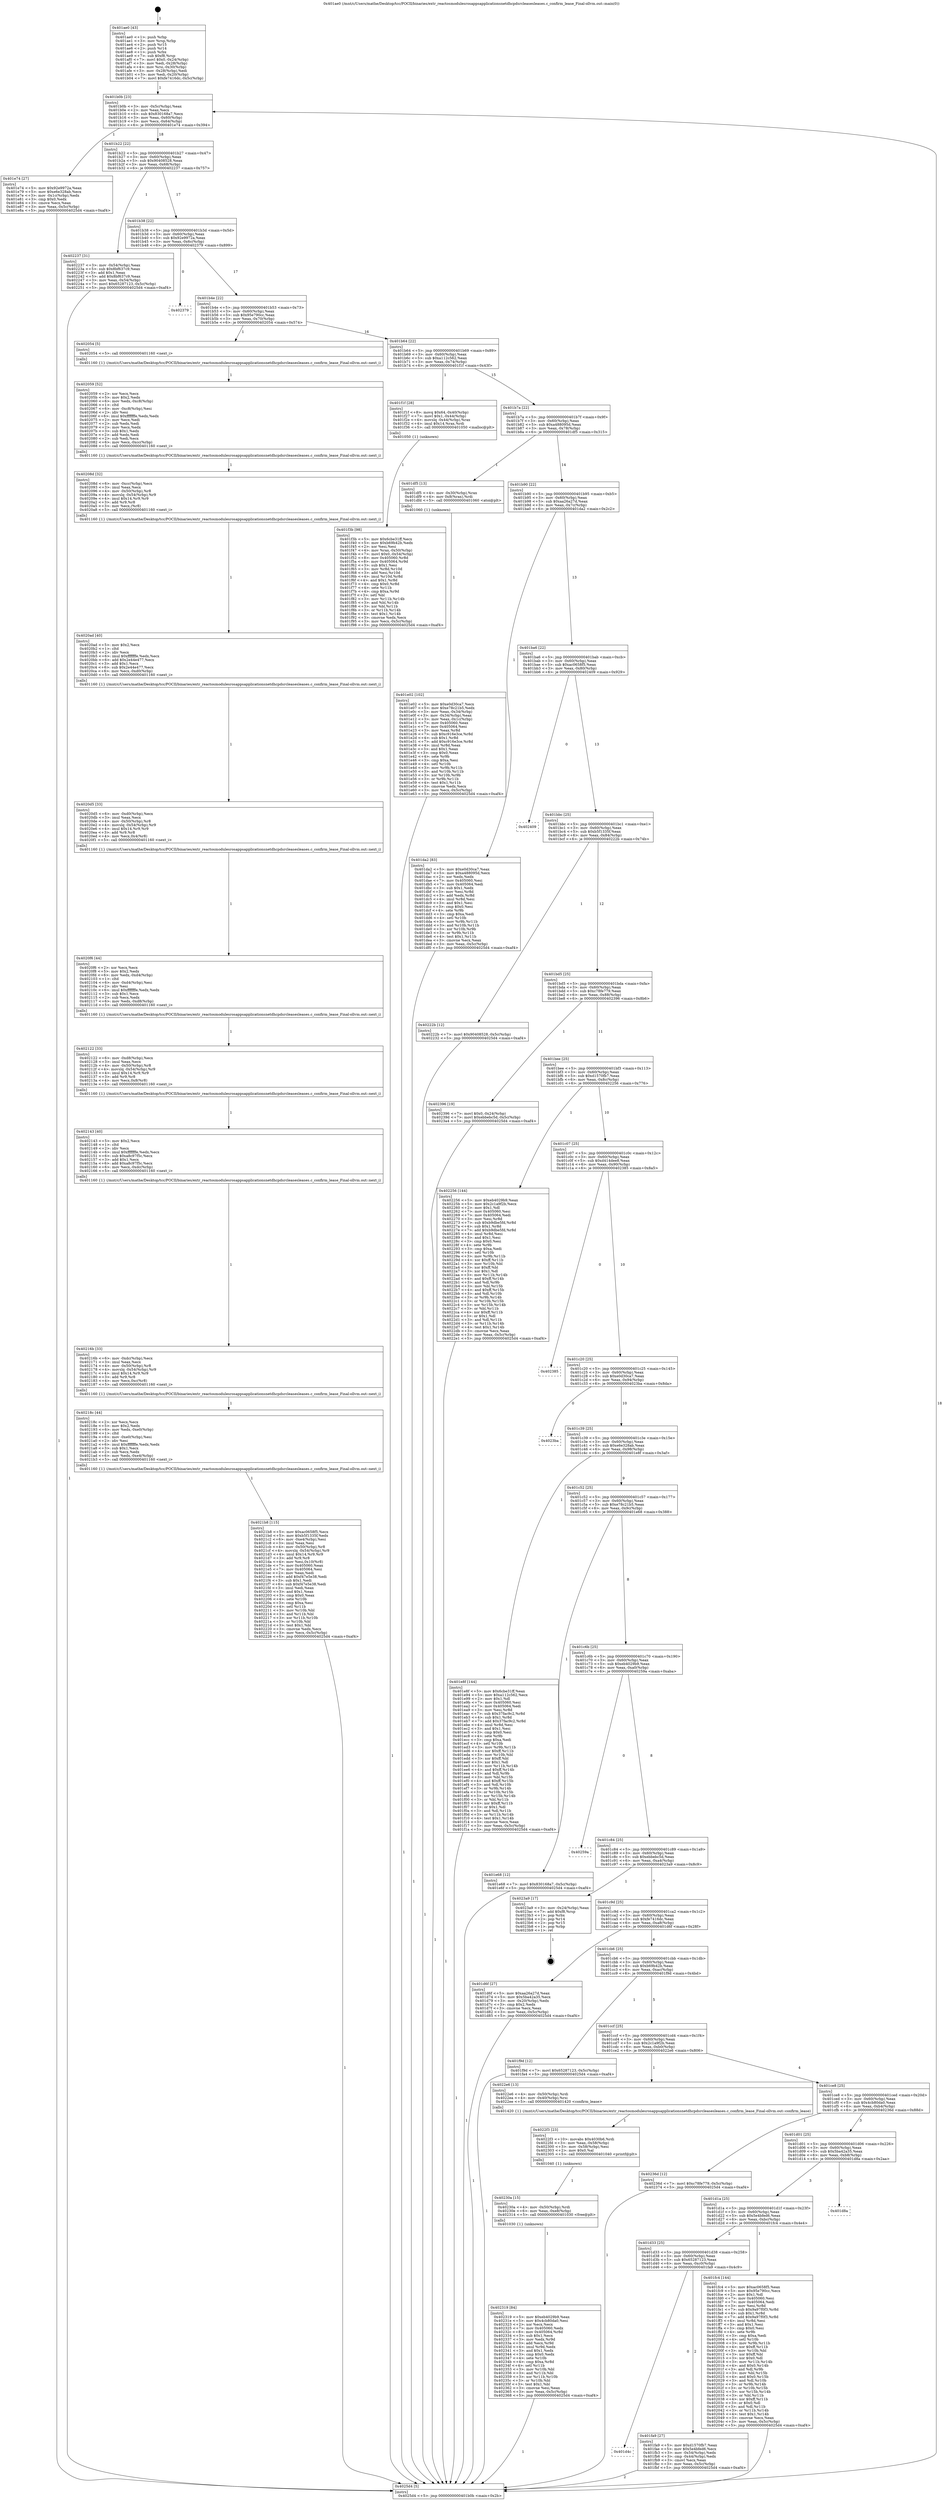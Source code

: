digraph "0x401ae0" {
  label = "0x401ae0 (/mnt/c/Users/mathe/Desktop/tcc/POCII/binaries/extr_reactosmodulesrosappsapplicationsnetdhcpdsrcleasesleases.c_confirm_lease_Final-ollvm.out::main(0))"
  labelloc = "t"
  node[shape=record]

  Entry [label="",width=0.3,height=0.3,shape=circle,fillcolor=black,style=filled]
  "0x401b0b" [label="{
     0x401b0b [23]\l
     | [instrs]\l
     &nbsp;&nbsp;0x401b0b \<+3\>: mov -0x5c(%rbp),%eax\l
     &nbsp;&nbsp;0x401b0e \<+2\>: mov %eax,%ecx\l
     &nbsp;&nbsp;0x401b10 \<+6\>: sub $0x830168a7,%ecx\l
     &nbsp;&nbsp;0x401b16 \<+3\>: mov %eax,-0x60(%rbp)\l
     &nbsp;&nbsp;0x401b19 \<+3\>: mov %ecx,-0x64(%rbp)\l
     &nbsp;&nbsp;0x401b1c \<+6\>: je 0000000000401e74 \<main+0x394\>\l
  }"]
  "0x401e74" [label="{
     0x401e74 [27]\l
     | [instrs]\l
     &nbsp;&nbsp;0x401e74 \<+5\>: mov $0x92e9972a,%eax\l
     &nbsp;&nbsp;0x401e79 \<+5\>: mov $0xe6e328ab,%ecx\l
     &nbsp;&nbsp;0x401e7e \<+3\>: mov -0x1c(%rbp),%edx\l
     &nbsp;&nbsp;0x401e81 \<+3\>: cmp $0x0,%edx\l
     &nbsp;&nbsp;0x401e84 \<+3\>: cmove %ecx,%eax\l
     &nbsp;&nbsp;0x401e87 \<+3\>: mov %eax,-0x5c(%rbp)\l
     &nbsp;&nbsp;0x401e8a \<+5\>: jmp 00000000004025d4 \<main+0xaf4\>\l
  }"]
  "0x401b22" [label="{
     0x401b22 [22]\l
     | [instrs]\l
     &nbsp;&nbsp;0x401b22 \<+5\>: jmp 0000000000401b27 \<main+0x47\>\l
     &nbsp;&nbsp;0x401b27 \<+3\>: mov -0x60(%rbp),%eax\l
     &nbsp;&nbsp;0x401b2a \<+5\>: sub $0x90408528,%eax\l
     &nbsp;&nbsp;0x401b2f \<+3\>: mov %eax,-0x68(%rbp)\l
     &nbsp;&nbsp;0x401b32 \<+6\>: je 0000000000402237 \<main+0x757\>\l
  }"]
  Exit [label="",width=0.3,height=0.3,shape=circle,fillcolor=black,style=filled,peripheries=2]
  "0x402237" [label="{
     0x402237 [31]\l
     | [instrs]\l
     &nbsp;&nbsp;0x402237 \<+3\>: mov -0x54(%rbp),%eax\l
     &nbsp;&nbsp;0x40223a \<+5\>: sub $0x8bf637c9,%eax\l
     &nbsp;&nbsp;0x40223f \<+3\>: add $0x1,%eax\l
     &nbsp;&nbsp;0x402242 \<+5\>: add $0x8bf637c9,%eax\l
     &nbsp;&nbsp;0x402247 \<+3\>: mov %eax,-0x54(%rbp)\l
     &nbsp;&nbsp;0x40224a \<+7\>: movl $0x65287123,-0x5c(%rbp)\l
     &nbsp;&nbsp;0x402251 \<+5\>: jmp 00000000004025d4 \<main+0xaf4\>\l
  }"]
  "0x401b38" [label="{
     0x401b38 [22]\l
     | [instrs]\l
     &nbsp;&nbsp;0x401b38 \<+5\>: jmp 0000000000401b3d \<main+0x5d\>\l
     &nbsp;&nbsp;0x401b3d \<+3\>: mov -0x60(%rbp),%eax\l
     &nbsp;&nbsp;0x401b40 \<+5\>: sub $0x92e9972a,%eax\l
     &nbsp;&nbsp;0x401b45 \<+3\>: mov %eax,-0x6c(%rbp)\l
     &nbsp;&nbsp;0x401b48 \<+6\>: je 0000000000402379 \<main+0x899\>\l
  }"]
  "0x402319" [label="{
     0x402319 [84]\l
     | [instrs]\l
     &nbsp;&nbsp;0x402319 \<+5\>: mov $0xeb4029b9,%eax\l
     &nbsp;&nbsp;0x40231e \<+5\>: mov $0x4cb80da0,%esi\l
     &nbsp;&nbsp;0x402323 \<+2\>: xor %ecx,%ecx\l
     &nbsp;&nbsp;0x402325 \<+7\>: mov 0x405060,%edx\l
     &nbsp;&nbsp;0x40232c \<+8\>: mov 0x405064,%r8d\l
     &nbsp;&nbsp;0x402334 \<+3\>: sub $0x1,%ecx\l
     &nbsp;&nbsp;0x402337 \<+3\>: mov %edx,%r9d\l
     &nbsp;&nbsp;0x40233a \<+3\>: add %ecx,%r9d\l
     &nbsp;&nbsp;0x40233d \<+4\>: imul %r9d,%edx\l
     &nbsp;&nbsp;0x402341 \<+3\>: and $0x1,%edx\l
     &nbsp;&nbsp;0x402344 \<+3\>: cmp $0x0,%edx\l
     &nbsp;&nbsp;0x402347 \<+4\>: sete %r10b\l
     &nbsp;&nbsp;0x40234b \<+4\>: cmp $0xa,%r8d\l
     &nbsp;&nbsp;0x40234f \<+4\>: setl %r11b\l
     &nbsp;&nbsp;0x402353 \<+3\>: mov %r10b,%bl\l
     &nbsp;&nbsp;0x402356 \<+3\>: and %r11b,%bl\l
     &nbsp;&nbsp;0x402359 \<+3\>: xor %r11b,%r10b\l
     &nbsp;&nbsp;0x40235c \<+3\>: or %r10b,%bl\l
     &nbsp;&nbsp;0x40235f \<+3\>: test $0x1,%bl\l
     &nbsp;&nbsp;0x402362 \<+3\>: cmovne %esi,%eax\l
     &nbsp;&nbsp;0x402365 \<+3\>: mov %eax,-0x5c(%rbp)\l
     &nbsp;&nbsp;0x402368 \<+5\>: jmp 00000000004025d4 \<main+0xaf4\>\l
  }"]
  "0x402379" [label="{
     0x402379\l
  }", style=dashed]
  "0x401b4e" [label="{
     0x401b4e [22]\l
     | [instrs]\l
     &nbsp;&nbsp;0x401b4e \<+5\>: jmp 0000000000401b53 \<main+0x73\>\l
     &nbsp;&nbsp;0x401b53 \<+3\>: mov -0x60(%rbp),%eax\l
     &nbsp;&nbsp;0x401b56 \<+5\>: sub $0x95e790cc,%eax\l
     &nbsp;&nbsp;0x401b5b \<+3\>: mov %eax,-0x70(%rbp)\l
     &nbsp;&nbsp;0x401b5e \<+6\>: je 0000000000402054 \<main+0x574\>\l
  }"]
  "0x40230a" [label="{
     0x40230a [15]\l
     | [instrs]\l
     &nbsp;&nbsp;0x40230a \<+4\>: mov -0x50(%rbp),%rdi\l
     &nbsp;&nbsp;0x40230e \<+6\>: mov %eax,-0xe8(%rbp)\l
     &nbsp;&nbsp;0x402314 \<+5\>: call 0000000000401030 \<free@plt\>\l
     | [calls]\l
     &nbsp;&nbsp;0x401030 \{1\} (unknown)\l
  }"]
  "0x402054" [label="{
     0x402054 [5]\l
     | [instrs]\l
     &nbsp;&nbsp;0x402054 \<+5\>: call 0000000000401160 \<next_i\>\l
     | [calls]\l
     &nbsp;&nbsp;0x401160 \{1\} (/mnt/c/Users/mathe/Desktop/tcc/POCII/binaries/extr_reactosmodulesrosappsapplicationsnetdhcpdsrcleasesleases.c_confirm_lease_Final-ollvm.out::next_i)\l
  }"]
  "0x401b64" [label="{
     0x401b64 [22]\l
     | [instrs]\l
     &nbsp;&nbsp;0x401b64 \<+5\>: jmp 0000000000401b69 \<main+0x89\>\l
     &nbsp;&nbsp;0x401b69 \<+3\>: mov -0x60(%rbp),%eax\l
     &nbsp;&nbsp;0x401b6c \<+5\>: sub $0xa112c562,%eax\l
     &nbsp;&nbsp;0x401b71 \<+3\>: mov %eax,-0x74(%rbp)\l
     &nbsp;&nbsp;0x401b74 \<+6\>: je 0000000000401f1f \<main+0x43f\>\l
  }"]
  "0x4022f3" [label="{
     0x4022f3 [23]\l
     | [instrs]\l
     &nbsp;&nbsp;0x4022f3 \<+10\>: movabs $0x4030b6,%rdi\l
     &nbsp;&nbsp;0x4022fd \<+3\>: mov %eax,-0x58(%rbp)\l
     &nbsp;&nbsp;0x402300 \<+3\>: mov -0x58(%rbp),%esi\l
     &nbsp;&nbsp;0x402303 \<+2\>: mov $0x0,%al\l
     &nbsp;&nbsp;0x402305 \<+5\>: call 0000000000401040 \<printf@plt\>\l
     | [calls]\l
     &nbsp;&nbsp;0x401040 \{1\} (unknown)\l
  }"]
  "0x401f1f" [label="{
     0x401f1f [28]\l
     | [instrs]\l
     &nbsp;&nbsp;0x401f1f \<+8\>: movq $0x64,-0x40(%rbp)\l
     &nbsp;&nbsp;0x401f27 \<+7\>: movl $0x1,-0x44(%rbp)\l
     &nbsp;&nbsp;0x401f2e \<+4\>: movslq -0x44(%rbp),%rax\l
     &nbsp;&nbsp;0x401f32 \<+4\>: imul $0x14,%rax,%rdi\l
     &nbsp;&nbsp;0x401f36 \<+5\>: call 0000000000401050 \<malloc@plt\>\l
     | [calls]\l
     &nbsp;&nbsp;0x401050 \{1\} (unknown)\l
  }"]
  "0x401b7a" [label="{
     0x401b7a [22]\l
     | [instrs]\l
     &nbsp;&nbsp;0x401b7a \<+5\>: jmp 0000000000401b7f \<main+0x9f\>\l
     &nbsp;&nbsp;0x401b7f \<+3\>: mov -0x60(%rbp),%eax\l
     &nbsp;&nbsp;0x401b82 \<+5\>: sub $0xa488095d,%eax\l
     &nbsp;&nbsp;0x401b87 \<+3\>: mov %eax,-0x78(%rbp)\l
     &nbsp;&nbsp;0x401b8a \<+6\>: je 0000000000401df5 \<main+0x315\>\l
  }"]
  "0x4021b8" [label="{
     0x4021b8 [115]\l
     | [instrs]\l
     &nbsp;&nbsp;0x4021b8 \<+5\>: mov $0xac0658f5,%ecx\l
     &nbsp;&nbsp;0x4021bd \<+5\>: mov $0xb5f1335f,%edx\l
     &nbsp;&nbsp;0x4021c2 \<+6\>: mov -0xe4(%rbp),%esi\l
     &nbsp;&nbsp;0x4021c8 \<+3\>: imul %eax,%esi\l
     &nbsp;&nbsp;0x4021cb \<+4\>: mov -0x50(%rbp),%r8\l
     &nbsp;&nbsp;0x4021cf \<+4\>: movslq -0x54(%rbp),%r9\l
     &nbsp;&nbsp;0x4021d3 \<+4\>: imul $0x14,%r9,%r9\l
     &nbsp;&nbsp;0x4021d7 \<+3\>: add %r9,%r8\l
     &nbsp;&nbsp;0x4021da \<+4\>: mov %esi,0x10(%r8)\l
     &nbsp;&nbsp;0x4021de \<+7\>: mov 0x405060,%eax\l
     &nbsp;&nbsp;0x4021e5 \<+7\>: mov 0x405064,%esi\l
     &nbsp;&nbsp;0x4021ec \<+2\>: mov %eax,%edi\l
     &nbsp;&nbsp;0x4021ee \<+6\>: add $0xf47e5e38,%edi\l
     &nbsp;&nbsp;0x4021f4 \<+3\>: sub $0x1,%edi\l
     &nbsp;&nbsp;0x4021f7 \<+6\>: sub $0xf47e5e38,%edi\l
     &nbsp;&nbsp;0x4021fd \<+3\>: imul %edi,%eax\l
     &nbsp;&nbsp;0x402200 \<+3\>: and $0x1,%eax\l
     &nbsp;&nbsp;0x402203 \<+3\>: cmp $0x0,%eax\l
     &nbsp;&nbsp;0x402206 \<+4\>: sete %r10b\l
     &nbsp;&nbsp;0x40220a \<+3\>: cmp $0xa,%esi\l
     &nbsp;&nbsp;0x40220d \<+4\>: setl %r11b\l
     &nbsp;&nbsp;0x402211 \<+3\>: mov %r10b,%bl\l
     &nbsp;&nbsp;0x402214 \<+3\>: and %r11b,%bl\l
     &nbsp;&nbsp;0x402217 \<+3\>: xor %r11b,%r10b\l
     &nbsp;&nbsp;0x40221a \<+3\>: or %r10b,%bl\l
     &nbsp;&nbsp;0x40221d \<+3\>: test $0x1,%bl\l
     &nbsp;&nbsp;0x402220 \<+3\>: cmovne %edx,%ecx\l
     &nbsp;&nbsp;0x402223 \<+3\>: mov %ecx,-0x5c(%rbp)\l
     &nbsp;&nbsp;0x402226 \<+5\>: jmp 00000000004025d4 \<main+0xaf4\>\l
  }"]
  "0x401df5" [label="{
     0x401df5 [13]\l
     | [instrs]\l
     &nbsp;&nbsp;0x401df5 \<+4\>: mov -0x30(%rbp),%rax\l
     &nbsp;&nbsp;0x401df9 \<+4\>: mov 0x8(%rax),%rdi\l
     &nbsp;&nbsp;0x401dfd \<+5\>: call 0000000000401060 \<atoi@plt\>\l
     | [calls]\l
     &nbsp;&nbsp;0x401060 \{1\} (unknown)\l
  }"]
  "0x401b90" [label="{
     0x401b90 [22]\l
     | [instrs]\l
     &nbsp;&nbsp;0x401b90 \<+5\>: jmp 0000000000401b95 \<main+0xb5\>\l
     &nbsp;&nbsp;0x401b95 \<+3\>: mov -0x60(%rbp),%eax\l
     &nbsp;&nbsp;0x401b98 \<+5\>: sub $0xaa26a27d,%eax\l
     &nbsp;&nbsp;0x401b9d \<+3\>: mov %eax,-0x7c(%rbp)\l
     &nbsp;&nbsp;0x401ba0 \<+6\>: je 0000000000401da2 \<main+0x2c2\>\l
  }"]
  "0x40218c" [label="{
     0x40218c [44]\l
     | [instrs]\l
     &nbsp;&nbsp;0x40218c \<+2\>: xor %ecx,%ecx\l
     &nbsp;&nbsp;0x40218e \<+5\>: mov $0x2,%edx\l
     &nbsp;&nbsp;0x402193 \<+6\>: mov %edx,-0xe0(%rbp)\l
     &nbsp;&nbsp;0x402199 \<+1\>: cltd\l
     &nbsp;&nbsp;0x40219a \<+6\>: mov -0xe0(%rbp),%esi\l
     &nbsp;&nbsp;0x4021a0 \<+2\>: idiv %esi\l
     &nbsp;&nbsp;0x4021a2 \<+6\>: imul $0xfffffffe,%edx,%edx\l
     &nbsp;&nbsp;0x4021a8 \<+3\>: sub $0x1,%ecx\l
     &nbsp;&nbsp;0x4021ab \<+2\>: sub %ecx,%edx\l
     &nbsp;&nbsp;0x4021ad \<+6\>: mov %edx,-0xe4(%rbp)\l
     &nbsp;&nbsp;0x4021b3 \<+5\>: call 0000000000401160 \<next_i\>\l
     | [calls]\l
     &nbsp;&nbsp;0x401160 \{1\} (/mnt/c/Users/mathe/Desktop/tcc/POCII/binaries/extr_reactosmodulesrosappsapplicationsnetdhcpdsrcleasesleases.c_confirm_lease_Final-ollvm.out::next_i)\l
  }"]
  "0x401da2" [label="{
     0x401da2 [83]\l
     | [instrs]\l
     &nbsp;&nbsp;0x401da2 \<+5\>: mov $0xe0d30ca7,%eax\l
     &nbsp;&nbsp;0x401da7 \<+5\>: mov $0xa488095d,%ecx\l
     &nbsp;&nbsp;0x401dac \<+2\>: xor %edx,%edx\l
     &nbsp;&nbsp;0x401dae \<+7\>: mov 0x405060,%esi\l
     &nbsp;&nbsp;0x401db5 \<+7\>: mov 0x405064,%edi\l
     &nbsp;&nbsp;0x401dbc \<+3\>: sub $0x1,%edx\l
     &nbsp;&nbsp;0x401dbf \<+3\>: mov %esi,%r8d\l
     &nbsp;&nbsp;0x401dc2 \<+3\>: add %edx,%r8d\l
     &nbsp;&nbsp;0x401dc5 \<+4\>: imul %r8d,%esi\l
     &nbsp;&nbsp;0x401dc9 \<+3\>: and $0x1,%esi\l
     &nbsp;&nbsp;0x401dcc \<+3\>: cmp $0x0,%esi\l
     &nbsp;&nbsp;0x401dcf \<+4\>: sete %r9b\l
     &nbsp;&nbsp;0x401dd3 \<+3\>: cmp $0xa,%edi\l
     &nbsp;&nbsp;0x401dd6 \<+4\>: setl %r10b\l
     &nbsp;&nbsp;0x401dda \<+3\>: mov %r9b,%r11b\l
     &nbsp;&nbsp;0x401ddd \<+3\>: and %r10b,%r11b\l
     &nbsp;&nbsp;0x401de0 \<+3\>: xor %r10b,%r9b\l
     &nbsp;&nbsp;0x401de3 \<+3\>: or %r9b,%r11b\l
     &nbsp;&nbsp;0x401de6 \<+4\>: test $0x1,%r11b\l
     &nbsp;&nbsp;0x401dea \<+3\>: cmovne %ecx,%eax\l
     &nbsp;&nbsp;0x401ded \<+3\>: mov %eax,-0x5c(%rbp)\l
     &nbsp;&nbsp;0x401df0 \<+5\>: jmp 00000000004025d4 \<main+0xaf4\>\l
  }"]
  "0x401ba6" [label="{
     0x401ba6 [22]\l
     | [instrs]\l
     &nbsp;&nbsp;0x401ba6 \<+5\>: jmp 0000000000401bab \<main+0xcb\>\l
     &nbsp;&nbsp;0x401bab \<+3\>: mov -0x60(%rbp),%eax\l
     &nbsp;&nbsp;0x401bae \<+5\>: sub $0xac0658f5,%eax\l
     &nbsp;&nbsp;0x401bb3 \<+3\>: mov %eax,-0x80(%rbp)\l
     &nbsp;&nbsp;0x401bb6 \<+6\>: je 0000000000402409 \<main+0x929\>\l
  }"]
  "0x40216b" [label="{
     0x40216b [33]\l
     | [instrs]\l
     &nbsp;&nbsp;0x40216b \<+6\>: mov -0xdc(%rbp),%ecx\l
     &nbsp;&nbsp;0x402171 \<+3\>: imul %eax,%ecx\l
     &nbsp;&nbsp;0x402174 \<+4\>: mov -0x50(%rbp),%r8\l
     &nbsp;&nbsp;0x402178 \<+4\>: movslq -0x54(%rbp),%r9\l
     &nbsp;&nbsp;0x40217c \<+4\>: imul $0x14,%r9,%r9\l
     &nbsp;&nbsp;0x402180 \<+3\>: add %r9,%r8\l
     &nbsp;&nbsp;0x402183 \<+4\>: mov %ecx,0xc(%r8)\l
     &nbsp;&nbsp;0x402187 \<+5\>: call 0000000000401160 \<next_i\>\l
     | [calls]\l
     &nbsp;&nbsp;0x401160 \{1\} (/mnt/c/Users/mathe/Desktop/tcc/POCII/binaries/extr_reactosmodulesrosappsapplicationsnetdhcpdsrcleasesleases.c_confirm_lease_Final-ollvm.out::next_i)\l
  }"]
  "0x402409" [label="{
     0x402409\l
  }", style=dashed]
  "0x401bbc" [label="{
     0x401bbc [25]\l
     | [instrs]\l
     &nbsp;&nbsp;0x401bbc \<+5\>: jmp 0000000000401bc1 \<main+0xe1\>\l
     &nbsp;&nbsp;0x401bc1 \<+3\>: mov -0x60(%rbp),%eax\l
     &nbsp;&nbsp;0x401bc4 \<+5\>: sub $0xb5f1335f,%eax\l
     &nbsp;&nbsp;0x401bc9 \<+6\>: mov %eax,-0x84(%rbp)\l
     &nbsp;&nbsp;0x401bcf \<+6\>: je 000000000040222b \<main+0x74b\>\l
  }"]
  "0x402143" [label="{
     0x402143 [40]\l
     | [instrs]\l
     &nbsp;&nbsp;0x402143 \<+5\>: mov $0x2,%ecx\l
     &nbsp;&nbsp;0x402148 \<+1\>: cltd\l
     &nbsp;&nbsp;0x402149 \<+2\>: idiv %ecx\l
     &nbsp;&nbsp;0x40214b \<+6\>: imul $0xfffffffe,%edx,%ecx\l
     &nbsp;&nbsp;0x402151 \<+6\>: sub $0xa8c97f5c,%ecx\l
     &nbsp;&nbsp;0x402157 \<+3\>: add $0x1,%ecx\l
     &nbsp;&nbsp;0x40215a \<+6\>: add $0xa8c97f5c,%ecx\l
     &nbsp;&nbsp;0x402160 \<+6\>: mov %ecx,-0xdc(%rbp)\l
     &nbsp;&nbsp;0x402166 \<+5\>: call 0000000000401160 \<next_i\>\l
     | [calls]\l
     &nbsp;&nbsp;0x401160 \{1\} (/mnt/c/Users/mathe/Desktop/tcc/POCII/binaries/extr_reactosmodulesrosappsapplicationsnetdhcpdsrcleasesleases.c_confirm_lease_Final-ollvm.out::next_i)\l
  }"]
  "0x40222b" [label="{
     0x40222b [12]\l
     | [instrs]\l
     &nbsp;&nbsp;0x40222b \<+7\>: movl $0x90408528,-0x5c(%rbp)\l
     &nbsp;&nbsp;0x402232 \<+5\>: jmp 00000000004025d4 \<main+0xaf4\>\l
  }"]
  "0x401bd5" [label="{
     0x401bd5 [25]\l
     | [instrs]\l
     &nbsp;&nbsp;0x401bd5 \<+5\>: jmp 0000000000401bda \<main+0xfa\>\l
     &nbsp;&nbsp;0x401bda \<+3\>: mov -0x60(%rbp),%eax\l
     &nbsp;&nbsp;0x401bdd \<+5\>: sub $0xc78fe779,%eax\l
     &nbsp;&nbsp;0x401be2 \<+6\>: mov %eax,-0x88(%rbp)\l
     &nbsp;&nbsp;0x401be8 \<+6\>: je 0000000000402396 \<main+0x8b6\>\l
  }"]
  "0x402122" [label="{
     0x402122 [33]\l
     | [instrs]\l
     &nbsp;&nbsp;0x402122 \<+6\>: mov -0xd8(%rbp),%ecx\l
     &nbsp;&nbsp;0x402128 \<+3\>: imul %eax,%ecx\l
     &nbsp;&nbsp;0x40212b \<+4\>: mov -0x50(%rbp),%r8\l
     &nbsp;&nbsp;0x40212f \<+4\>: movslq -0x54(%rbp),%r9\l
     &nbsp;&nbsp;0x402133 \<+4\>: imul $0x14,%r9,%r9\l
     &nbsp;&nbsp;0x402137 \<+3\>: add %r9,%r8\l
     &nbsp;&nbsp;0x40213a \<+4\>: mov %ecx,0x8(%r8)\l
     &nbsp;&nbsp;0x40213e \<+5\>: call 0000000000401160 \<next_i\>\l
     | [calls]\l
     &nbsp;&nbsp;0x401160 \{1\} (/mnt/c/Users/mathe/Desktop/tcc/POCII/binaries/extr_reactosmodulesrosappsapplicationsnetdhcpdsrcleasesleases.c_confirm_lease_Final-ollvm.out::next_i)\l
  }"]
  "0x402396" [label="{
     0x402396 [19]\l
     | [instrs]\l
     &nbsp;&nbsp;0x402396 \<+7\>: movl $0x0,-0x24(%rbp)\l
     &nbsp;&nbsp;0x40239d \<+7\>: movl $0xebbebc5d,-0x5c(%rbp)\l
     &nbsp;&nbsp;0x4023a4 \<+5\>: jmp 00000000004025d4 \<main+0xaf4\>\l
  }"]
  "0x401bee" [label="{
     0x401bee [25]\l
     | [instrs]\l
     &nbsp;&nbsp;0x401bee \<+5\>: jmp 0000000000401bf3 \<main+0x113\>\l
     &nbsp;&nbsp;0x401bf3 \<+3\>: mov -0x60(%rbp),%eax\l
     &nbsp;&nbsp;0x401bf6 \<+5\>: sub $0xd1570fb7,%eax\l
     &nbsp;&nbsp;0x401bfb \<+6\>: mov %eax,-0x8c(%rbp)\l
     &nbsp;&nbsp;0x401c01 \<+6\>: je 0000000000402256 \<main+0x776\>\l
  }"]
  "0x4020f6" [label="{
     0x4020f6 [44]\l
     | [instrs]\l
     &nbsp;&nbsp;0x4020f6 \<+2\>: xor %ecx,%ecx\l
     &nbsp;&nbsp;0x4020f8 \<+5\>: mov $0x2,%edx\l
     &nbsp;&nbsp;0x4020fd \<+6\>: mov %edx,-0xd4(%rbp)\l
     &nbsp;&nbsp;0x402103 \<+1\>: cltd\l
     &nbsp;&nbsp;0x402104 \<+6\>: mov -0xd4(%rbp),%esi\l
     &nbsp;&nbsp;0x40210a \<+2\>: idiv %esi\l
     &nbsp;&nbsp;0x40210c \<+6\>: imul $0xfffffffe,%edx,%edx\l
     &nbsp;&nbsp;0x402112 \<+3\>: sub $0x1,%ecx\l
     &nbsp;&nbsp;0x402115 \<+2\>: sub %ecx,%edx\l
     &nbsp;&nbsp;0x402117 \<+6\>: mov %edx,-0xd8(%rbp)\l
     &nbsp;&nbsp;0x40211d \<+5\>: call 0000000000401160 \<next_i\>\l
     | [calls]\l
     &nbsp;&nbsp;0x401160 \{1\} (/mnt/c/Users/mathe/Desktop/tcc/POCII/binaries/extr_reactosmodulesrosappsapplicationsnetdhcpdsrcleasesleases.c_confirm_lease_Final-ollvm.out::next_i)\l
  }"]
  "0x402256" [label="{
     0x402256 [144]\l
     | [instrs]\l
     &nbsp;&nbsp;0x402256 \<+5\>: mov $0xeb4029b9,%eax\l
     &nbsp;&nbsp;0x40225b \<+5\>: mov $0x2c1a9f2b,%ecx\l
     &nbsp;&nbsp;0x402260 \<+2\>: mov $0x1,%dl\l
     &nbsp;&nbsp;0x402262 \<+7\>: mov 0x405060,%esi\l
     &nbsp;&nbsp;0x402269 \<+7\>: mov 0x405064,%edi\l
     &nbsp;&nbsp;0x402270 \<+3\>: mov %esi,%r8d\l
     &nbsp;&nbsp;0x402273 \<+7\>: sub $0xb9dbe5fd,%r8d\l
     &nbsp;&nbsp;0x40227a \<+4\>: sub $0x1,%r8d\l
     &nbsp;&nbsp;0x40227e \<+7\>: add $0xb9dbe5fd,%r8d\l
     &nbsp;&nbsp;0x402285 \<+4\>: imul %r8d,%esi\l
     &nbsp;&nbsp;0x402289 \<+3\>: and $0x1,%esi\l
     &nbsp;&nbsp;0x40228c \<+3\>: cmp $0x0,%esi\l
     &nbsp;&nbsp;0x40228f \<+4\>: sete %r9b\l
     &nbsp;&nbsp;0x402293 \<+3\>: cmp $0xa,%edi\l
     &nbsp;&nbsp;0x402296 \<+4\>: setl %r10b\l
     &nbsp;&nbsp;0x40229a \<+3\>: mov %r9b,%r11b\l
     &nbsp;&nbsp;0x40229d \<+4\>: xor $0xff,%r11b\l
     &nbsp;&nbsp;0x4022a1 \<+3\>: mov %r10b,%bl\l
     &nbsp;&nbsp;0x4022a4 \<+3\>: xor $0xff,%bl\l
     &nbsp;&nbsp;0x4022a7 \<+3\>: xor $0x1,%dl\l
     &nbsp;&nbsp;0x4022aa \<+3\>: mov %r11b,%r14b\l
     &nbsp;&nbsp;0x4022ad \<+4\>: and $0xff,%r14b\l
     &nbsp;&nbsp;0x4022b1 \<+3\>: and %dl,%r9b\l
     &nbsp;&nbsp;0x4022b4 \<+3\>: mov %bl,%r15b\l
     &nbsp;&nbsp;0x4022b7 \<+4\>: and $0xff,%r15b\l
     &nbsp;&nbsp;0x4022bb \<+3\>: and %dl,%r10b\l
     &nbsp;&nbsp;0x4022be \<+3\>: or %r9b,%r14b\l
     &nbsp;&nbsp;0x4022c1 \<+3\>: or %r10b,%r15b\l
     &nbsp;&nbsp;0x4022c4 \<+3\>: xor %r15b,%r14b\l
     &nbsp;&nbsp;0x4022c7 \<+3\>: or %bl,%r11b\l
     &nbsp;&nbsp;0x4022ca \<+4\>: xor $0xff,%r11b\l
     &nbsp;&nbsp;0x4022ce \<+3\>: or $0x1,%dl\l
     &nbsp;&nbsp;0x4022d1 \<+3\>: and %dl,%r11b\l
     &nbsp;&nbsp;0x4022d4 \<+3\>: or %r11b,%r14b\l
     &nbsp;&nbsp;0x4022d7 \<+4\>: test $0x1,%r14b\l
     &nbsp;&nbsp;0x4022db \<+3\>: cmovne %ecx,%eax\l
     &nbsp;&nbsp;0x4022de \<+3\>: mov %eax,-0x5c(%rbp)\l
     &nbsp;&nbsp;0x4022e1 \<+5\>: jmp 00000000004025d4 \<main+0xaf4\>\l
  }"]
  "0x401c07" [label="{
     0x401c07 [25]\l
     | [instrs]\l
     &nbsp;&nbsp;0x401c07 \<+5\>: jmp 0000000000401c0c \<main+0x12c\>\l
     &nbsp;&nbsp;0x401c0c \<+3\>: mov -0x60(%rbp),%eax\l
     &nbsp;&nbsp;0x401c0f \<+5\>: sub $0xd414dee8,%eax\l
     &nbsp;&nbsp;0x401c14 \<+6\>: mov %eax,-0x90(%rbp)\l
     &nbsp;&nbsp;0x401c1a \<+6\>: je 0000000000402385 \<main+0x8a5\>\l
  }"]
  "0x4020d5" [label="{
     0x4020d5 [33]\l
     | [instrs]\l
     &nbsp;&nbsp;0x4020d5 \<+6\>: mov -0xd0(%rbp),%ecx\l
     &nbsp;&nbsp;0x4020db \<+3\>: imul %eax,%ecx\l
     &nbsp;&nbsp;0x4020de \<+4\>: mov -0x50(%rbp),%r8\l
     &nbsp;&nbsp;0x4020e2 \<+4\>: movslq -0x54(%rbp),%r9\l
     &nbsp;&nbsp;0x4020e6 \<+4\>: imul $0x14,%r9,%r9\l
     &nbsp;&nbsp;0x4020ea \<+3\>: add %r9,%r8\l
     &nbsp;&nbsp;0x4020ed \<+4\>: mov %ecx,0x4(%r8)\l
     &nbsp;&nbsp;0x4020f1 \<+5\>: call 0000000000401160 \<next_i\>\l
     | [calls]\l
     &nbsp;&nbsp;0x401160 \{1\} (/mnt/c/Users/mathe/Desktop/tcc/POCII/binaries/extr_reactosmodulesrosappsapplicationsnetdhcpdsrcleasesleases.c_confirm_lease_Final-ollvm.out::next_i)\l
  }"]
  "0x402385" [label="{
     0x402385\l
  }", style=dashed]
  "0x401c20" [label="{
     0x401c20 [25]\l
     | [instrs]\l
     &nbsp;&nbsp;0x401c20 \<+5\>: jmp 0000000000401c25 \<main+0x145\>\l
     &nbsp;&nbsp;0x401c25 \<+3\>: mov -0x60(%rbp),%eax\l
     &nbsp;&nbsp;0x401c28 \<+5\>: sub $0xe0d30ca7,%eax\l
     &nbsp;&nbsp;0x401c2d \<+6\>: mov %eax,-0x94(%rbp)\l
     &nbsp;&nbsp;0x401c33 \<+6\>: je 00000000004023ba \<main+0x8da\>\l
  }"]
  "0x4020ad" [label="{
     0x4020ad [40]\l
     | [instrs]\l
     &nbsp;&nbsp;0x4020ad \<+5\>: mov $0x2,%ecx\l
     &nbsp;&nbsp;0x4020b2 \<+1\>: cltd\l
     &nbsp;&nbsp;0x4020b3 \<+2\>: idiv %ecx\l
     &nbsp;&nbsp;0x4020b5 \<+6\>: imul $0xfffffffe,%edx,%ecx\l
     &nbsp;&nbsp;0x4020bb \<+6\>: add $0x2e44e477,%ecx\l
     &nbsp;&nbsp;0x4020c1 \<+3\>: add $0x1,%ecx\l
     &nbsp;&nbsp;0x4020c4 \<+6\>: sub $0x2e44e477,%ecx\l
     &nbsp;&nbsp;0x4020ca \<+6\>: mov %ecx,-0xd0(%rbp)\l
     &nbsp;&nbsp;0x4020d0 \<+5\>: call 0000000000401160 \<next_i\>\l
     | [calls]\l
     &nbsp;&nbsp;0x401160 \{1\} (/mnt/c/Users/mathe/Desktop/tcc/POCII/binaries/extr_reactosmodulesrosappsapplicationsnetdhcpdsrcleasesleases.c_confirm_lease_Final-ollvm.out::next_i)\l
  }"]
  "0x4023ba" [label="{
     0x4023ba\l
  }", style=dashed]
  "0x401c39" [label="{
     0x401c39 [25]\l
     | [instrs]\l
     &nbsp;&nbsp;0x401c39 \<+5\>: jmp 0000000000401c3e \<main+0x15e\>\l
     &nbsp;&nbsp;0x401c3e \<+3\>: mov -0x60(%rbp),%eax\l
     &nbsp;&nbsp;0x401c41 \<+5\>: sub $0xe6e328ab,%eax\l
     &nbsp;&nbsp;0x401c46 \<+6\>: mov %eax,-0x98(%rbp)\l
     &nbsp;&nbsp;0x401c4c \<+6\>: je 0000000000401e8f \<main+0x3af\>\l
  }"]
  "0x40208d" [label="{
     0x40208d [32]\l
     | [instrs]\l
     &nbsp;&nbsp;0x40208d \<+6\>: mov -0xcc(%rbp),%ecx\l
     &nbsp;&nbsp;0x402093 \<+3\>: imul %eax,%ecx\l
     &nbsp;&nbsp;0x402096 \<+4\>: mov -0x50(%rbp),%r8\l
     &nbsp;&nbsp;0x40209a \<+4\>: movslq -0x54(%rbp),%r9\l
     &nbsp;&nbsp;0x40209e \<+4\>: imul $0x14,%r9,%r9\l
     &nbsp;&nbsp;0x4020a2 \<+3\>: add %r9,%r8\l
     &nbsp;&nbsp;0x4020a5 \<+3\>: mov %ecx,(%r8)\l
     &nbsp;&nbsp;0x4020a8 \<+5\>: call 0000000000401160 \<next_i\>\l
     | [calls]\l
     &nbsp;&nbsp;0x401160 \{1\} (/mnt/c/Users/mathe/Desktop/tcc/POCII/binaries/extr_reactosmodulesrosappsapplicationsnetdhcpdsrcleasesleases.c_confirm_lease_Final-ollvm.out::next_i)\l
  }"]
  "0x401e8f" [label="{
     0x401e8f [144]\l
     | [instrs]\l
     &nbsp;&nbsp;0x401e8f \<+5\>: mov $0x6cbe31ff,%eax\l
     &nbsp;&nbsp;0x401e94 \<+5\>: mov $0xa112c562,%ecx\l
     &nbsp;&nbsp;0x401e99 \<+2\>: mov $0x1,%dl\l
     &nbsp;&nbsp;0x401e9b \<+7\>: mov 0x405060,%esi\l
     &nbsp;&nbsp;0x401ea2 \<+7\>: mov 0x405064,%edi\l
     &nbsp;&nbsp;0x401ea9 \<+3\>: mov %esi,%r8d\l
     &nbsp;&nbsp;0x401eac \<+7\>: sub $0x37fac9c2,%r8d\l
     &nbsp;&nbsp;0x401eb3 \<+4\>: sub $0x1,%r8d\l
     &nbsp;&nbsp;0x401eb7 \<+7\>: add $0x37fac9c2,%r8d\l
     &nbsp;&nbsp;0x401ebe \<+4\>: imul %r8d,%esi\l
     &nbsp;&nbsp;0x401ec2 \<+3\>: and $0x1,%esi\l
     &nbsp;&nbsp;0x401ec5 \<+3\>: cmp $0x0,%esi\l
     &nbsp;&nbsp;0x401ec8 \<+4\>: sete %r9b\l
     &nbsp;&nbsp;0x401ecc \<+3\>: cmp $0xa,%edi\l
     &nbsp;&nbsp;0x401ecf \<+4\>: setl %r10b\l
     &nbsp;&nbsp;0x401ed3 \<+3\>: mov %r9b,%r11b\l
     &nbsp;&nbsp;0x401ed6 \<+4\>: xor $0xff,%r11b\l
     &nbsp;&nbsp;0x401eda \<+3\>: mov %r10b,%bl\l
     &nbsp;&nbsp;0x401edd \<+3\>: xor $0xff,%bl\l
     &nbsp;&nbsp;0x401ee0 \<+3\>: xor $0x1,%dl\l
     &nbsp;&nbsp;0x401ee3 \<+3\>: mov %r11b,%r14b\l
     &nbsp;&nbsp;0x401ee6 \<+4\>: and $0xff,%r14b\l
     &nbsp;&nbsp;0x401eea \<+3\>: and %dl,%r9b\l
     &nbsp;&nbsp;0x401eed \<+3\>: mov %bl,%r15b\l
     &nbsp;&nbsp;0x401ef0 \<+4\>: and $0xff,%r15b\l
     &nbsp;&nbsp;0x401ef4 \<+3\>: and %dl,%r10b\l
     &nbsp;&nbsp;0x401ef7 \<+3\>: or %r9b,%r14b\l
     &nbsp;&nbsp;0x401efa \<+3\>: or %r10b,%r15b\l
     &nbsp;&nbsp;0x401efd \<+3\>: xor %r15b,%r14b\l
     &nbsp;&nbsp;0x401f00 \<+3\>: or %bl,%r11b\l
     &nbsp;&nbsp;0x401f03 \<+4\>: xor $0xff,%r11b\l
     &nbsp;&nbsp;0x401f07 \<+3\>: or $0x1,%dl\l
     &nbsp;&nbsp;0x401f0a \<+3\>: and %dl,%r11b\l
     &nbsp;&nbsp;0x401f0d \<+3\>: or %r11b,%r14b\l
     &nbsp;&nbsp;0x401f10 \<+4\>: test $0x1,%r14b\l
     &nbsp;&nbsp;0x401f14 \<+3\>: cmovne %ecx,%eax\l
     &nbsp;&nbsp;0x401f17 \<+3\>: mov %eax,-0x5c(%rbp)\l
     &nbsp;&nbsp;0x401f1a \<+5\>: jmp 00000000004025d4 \<main+0xaf4\>\l
  }"]
  "0x401c52" [label="{
     0x401c52 [25]\l
     | [instrs]\l
     &nbsp;&nbsp;0x401c52 \<+5\>: jmp 0000000000401c57 \<main+0x177\>\l
     &nbsp;&nbsp;0x401c57 \<+3\>: mov -0x60(%rbp),%eax\l
     &nbsp;&nbsp;0x401c5a \<+5\>: sub $0xe78c21b5,%eax\l
     &nbsp;&nbsp;0x401c5f \<+6\>: mov %eax,-0x9c(%rbp)\l
     &nbsp;&nbsp;0x401c65 \<+6\>: je 0000000000401e68 \<main+0x388\>\l
  }"]
  "0x402059" [label="{
     0x402059 [52]\l
     | [instrs]\l
     &nbsp;&nbsp;0x402059 \<+2\>: xor %ecx,%ecx\l
     &nbsp;&nbsp;0x40205b \<+5\>: mov $0x2,%edx\l
     &nbsp;&nbsp;0x402060 \<+6\>: mov %edx,-0xc8(%rbp)\l
     &nbsp;&nbsp;0x402066 \<+1\>: cltd\l
     &nbsp;&nbsp;0x402067 \<+6\>: mov -0xc8(%rbp),%esi\l
     &nbsp;&nbsp;0x40206d \<+2\>: idiv %esi\l
     &nbsp;&nbsp;0x40206f \<+6\>: imul $0xfffffffe,%edx,%edx\l
     &nbsp;&nbsp;0x402075 \<+2\>: mov %ecx,%edi\l
     &nbsp;&nbsp;0x402077 \<+2\>: sub %edx,%edi\l
     &nbsp;&nbsp;0x402079 \<+2\>: mov %ecx,%edx\l
     &nbsp;&nbsp;0x40207b \<+3\>: sub $0x1,%edx\l
     &nbsp;&nbsp;0x40207e \<+2\>: add %edx,%edi\l
     &nbsp;&nbsp;0x402080 \<+2\>: sub %edi,%ecx\l
     &nbsp;&nbsp;0x402082 \<+6\>: mov %ecx,-0xcc(%rbp)\l
     &nbsp;&nbsp;0x402088 \<+5\>: call 0000000000401160 \<next_i\>\l
     | [calls]\l
     &nbsp;&nbsp;0x401160 \{1\} (/mnt/c/Users/mathe/Desktop/tcc/POCII/binaries/extr_reactosmodulesrosappsapplicationsnetdhcpdsrcleasesleases.c_confirm_lease_Final-ollvm.out::next_i)\l
  }"]
  "0x401e68" [label="{
     0x401e68 [12]\l
     | [instrs]\l
     &nbsp;&nbsp;0x401e68 \<+7\>: movl $0x830168a7,-0x5c(%rbp)\l
     &nbsp;&nbsp;0x401e6f \<+5\>: jmp 00000000004025d4 \<main+0xaf4\>\l
  }"]
  "0x401c6b" [label="{
     0x401c6b [25]\l
     | [instrs]\l
     &nbsp;&nbsp;0x401c6b \<+5\>: jmp 0000000000401c70 \<main+0x190\>\l
     &nbsp;&nbsp;0x401c70 \<+3\>: mov -0x60(%rbp),%eax\l
     &nbsp;&nbsp;0x401c73 \<+5\>: sub $0xeb4029b9,%eax\l
     &nbsp;&nbsp;0x401c78 \<+6\>: mov %eax,-0xa0(%rbp)\l
     &nbsp;&nbsp;0x401c7e \<+6\>: je 000000000040259a \<main+0xaba\>\l
  }"]
  "0x401d4c" [label="{
     0x401d4c\l
  }", style=dashed]
  "0x40259a" [label="{
     0x40259a\l
  }", style=dashed]
  "0x401c84" [label="{
     0x401c84 [25]\l
     | [instrs]\l
     &nbsp;&nbsp;0x401c84 \<+5\>: jmp 0000000000401c89 \<main+0x1a9\>\l
     &nbsp;&nbsp;0x401c89 \<+3\>: mov -0x60(%rbp),%eax\l
     &nbsp;&nbsp;0x401c8c \<+5\>: sub $0xebbebc5d,%eax\l
     &nbsp;&nbsp;0x401c91 \<+6\>: mov %eax,-0xa4(%rbp)\l
     &nbsp;&nbsp;0x401c97 \<+6\>: je 00000000004023a9 \<main+0x8c9\>\l
  }"]
  "0x401fa9" [label="{
     0x401fa9 [27]\l
     | [instrs]\l
     &nbsp;&nbsp;0x401fa9 \<+5\>: mov $0xd1570fb7,%eax\l
     &nbsp;&nbsp;0x401fae \<+5\>: mov $0x5e4bfed6,%ecx\l
     &nbsp;&nbsp;0x401fb3 \<+3\>: mov -0x54(%rbp),%edx\l
     &nbsp;&nbsp;0x401fb6 \<+3\>: cmp -0x44(%rbp),%edx\l
     &nbsp;&nbsp;0x401fb9 \<+3\>: cmovl %ecx,%eax\l
     &nbsp;&nbsp;0x401fbc \<+3\>: mov %eax,-0x5c(%rbp)\l
     &nbsp;&nbsp;0x401fbf \<+5\>: jmp 00000000004025d4 \<main+0xaf4\>\l
  }"]
  "0x4023a9" [label="{
     0x4023a9 [17]\l
     | [instrs]\l
     &nbsp;&nbsp;0x4023a9 \<+3\>: mov -0x24(%rbp),%eax\l
     &nbsp;&nbsp;0x4023ac \<+7\>: add $0xf8,%rsp\l
     &nbsp;&nbsp;0x4023b3 \<+1\>: pop %rbx\l
     &nbsp;&nbsp;0x4023b4 \<+2\>: pop %r14\l
     &nbsp;&nbsp;0x4023b6 \<+2\>: pop %r15\l
     &nbsp;&nbsp;0x4023b8 \<+1\>: pop %rbp\l
     &nbsp;&nbsp;0x4023b9 \<+1\>: ret\l
  }"]
  "0x401c9d" [label="{
     0x401c9d [25]\l
     | [instrs]\l
     &nbsp;&nbsp;0x401c9d \<+5\>: jmp 0000000000401ca2 \<main+0x1c2\>\l
     &nbsp;&nbsp;0x401ca2 \<+3\>: mov -0x60(%rbp),%eax\l
     &nbsp;&nbsp;0x401ca5 \<+5\>: sub $0xfe7416dc,%eax\l
     &nbsp;&nbsp;0x401caa \<+6\>: mov %eax,-0xa8(%rbp)\l
     &nbsp;&nbsp;0x401cb0 \<+6\>: je 0000000000401d6f \<main+0x28f\>\l
  }"]
  "0x401d33" [label="{
     0x401d33 [25]\l
     | [instrs]\l
     &nbsp;&nbsp;0x401d33 \<+5\>: jmp 0000000000401d38 \<main+0x258\>\l
     &nbsp;&nbsp;0x401d38 \<+3\>: mov -0x60(%rbp),%eax\l
     &nbsp;&nbsp;0x401d3b \<+5\>: sub $0x65287123,%eax\l
     &nbsp;&nbsp;0x401d40 \<+6\>: mov %eax,-0xc0(%rbp)\l
     &nbsp;&nbsp;0x401d46 \<+6\>: je 0000000000401fa9 \<main+0x4c9\>\l
  }"]
  "0x401d6f" [label="{
     0x401d6f [27]\l
     | [instrs]\l
     &nbsp;&nbsp;0x401d6f \<+5\>: mov $0xaa26a27d,%eax\l
     &nbsp;&nbsp;0x401d74 \<+5\>: mov $0x5ba42a35,%ecx\l
     &nbsp;&nbsp;0x401d79 \<+3\>: mov -0x20(%rbp),%edx\l
     &nbsp;&nbsp;0x401d7c \<+3\>: cmp $0x2,%edx\l
     &nbsp;&nbsp;0x401d7f \<+3\>: cmovne %ecx,%eax\l
     &nbsp;&nbsp;0x401d82 \<+3\>: mov %eax,-0x5c(%rbp)\l
     &nbsp;&nbsp;0x401d85 \<+5\>: jmp 00000000004025d4 \<main+0xaf4\>\l
  }"]
  "0x401cb6" [label="{
     0x401cb6 [25]\l
     | [instrs]\l
     &nbsp;&nbsp;0x401cb6 \<+5\>: jmp 0000000000401cbb \<main+0x1db\>\l
     &nbsp;&nbsp;0x401cbb \<+3\>: mov -0x60(%rbp),%eax\l
     &nbsp;&nbsp;0x401cbe \<+5\>: sub $0xb69b42b,%eax\l
     &nbsp;&nbsp;0x401cc3 \<+6\>: mov %eax,-0xac(%rbp)\l
     &nbsp;&nbsp;0x401cc9 \<+6\>: je 0000000000401f9d \<main+0x4bd\>\l
  }"]
  "0x4025d4" [label="{
     0x4025d4 [5]\l
     | [instrs]\l
     &nbsp;&nbsp;0x4025d4 \<+5\>: jmp 0000000000401b0b \<main+0x2b\>\l
  }"]
  "0x401ae0" [label="{
     0x401ae0 [43]\l
     | [instrs]\l
     &nbsp;&nbsp;0x401ae0 \<+1\>: push %rbp\l
     &nbsp;&nbsp;0x401ae1 \<+3\>: mov %rsp,%rbp\l
     &nbsp;&nbsp;0x401ae4 \<+2\>: push %r15\l
     &nbsp;&nbsp;0x401ae6 \<+2\>: push %r14\l
     &nbsp;&nbsp;0x401ae8 \<+1\>: push %rbx\l
     &nbsp;&nbsp;0x401ae9 \<+7\>: sub $0xf8,%rsp\l
     &nbsp;&nbsp;0x401af0 \<+7\>: movl $0x0,-0x24(%rbp)\l
     &nbsp;&nbsp;0x401af7 \<+3\>: mov %edi,-0x28(%rbp)\l
     &nbsp;&nbsp;0x401afa \<+4\>: mov %rsi,-0x30(%rbp)\l
     &nbsp;&nbsp;0x401afe \<+3\>: mov -0x28(%rbp),%edi\l
     &nbsp;&nbsp;0x401b01 \<+3\>: mov %edi,-0x20(%rbp)\l
     &nbsp;&nbsp;0x401b04 \<+7\>: movl $0xfe7416dc,-0x5c(%rbp)\l
  }"]
  "0x401e02" [label="{
     0x401e02 [102]\l
     | [instrs]\l
     &nbsp;&nbsp;0x401e02 \<+5\>: mov $0xe0d30ca7,%ecx\l
     &nbsp;&nbsp;0x401e07 \<+5\>: mov $0xe78c21b5,%edx\l
     &nbsp;&nbsp;0x401e0c \<+3\>: mov %eax,-0x34(%rbp)\l
     &nbsp;&nbsp;0x401e0f \<+3\>: mov -0x34(%rbp),%eax\l
     &nbsp;&nbsp;0x401e12 \<+3\>: mov %eax,-0x1c(%rbp)\l
     &nbsp;&nbsp;0x401e15 \<+7\>: mov 0x405060,%eax\l
     &nbsp;&nbsp;0x401e1c \<+7\>: mov 0x405064,%esi\l
     &nbsp;&nbsp;0x401e23 \<+3\>: mov %eax,%r8d\l
     &nbsp;&nbsp;0x401e26 \<+7\>: sub $0xc916e3ce,%r8d\l
     &nbsp;&nbsp;0x401e2d \<+4\>: sub $0x1,%r8d\l
     &nbsp;&nbsp;0x401e31 \<+7\>: add $0xc916e3ce,%r8d\l
     &nbsp;&nbsp;0x401e38 \<+4\>: imul %r8d,%eax\l
     &nbsp;&nbsp;0x401e3c \<+3\>: and $0x1,%eax\l
     &nbsp;&nbsp;0x401e3f \<+3\>: cmp $0x0,%eax\l
     &nbsp;&nbsp;0x401e42 \<+4\>: sete %r9b\l
     &nbsp;&nbsp;0x401e46 \<+3\>: cmp $0xa,%esi\l
     &nbsp;&nbsp;0x401e49 \<+4\>: setl %r10b\l
     &nbsp;&nbsp;0x401e4d \<+3\>: mov %r9b,%r11b\l
     &nbsp;&nbsp;0x401e50 \<+3\>: and %r10b,%r11b\l
     &nbsp;&nbsp;0x401e53 \<+3\>: xor %r10b,%r9b\l
     &nbsp;&nbsp;0x401e56 \<+3\>: or %r9b,%r11b\l
     &nbsp;&nbsp;0x401e59 \<+4\>: test $0x1,%r11b\l
     &nbsp;&nbsp;0x401e5d \<+3\>: cmovne %edx,%ecx\l
     &nbsp;&nbsp;0x401e60 \<+3\>: mov %ecx,-0x5c(%rbp)\l
     &nbsp;&nbsp;0x401e63 \<+5\>: jmp 00000000004025d4 \<main+0xaf4\>\l
  }"]
  "0x401f3b" [label="{
     0x401f3b [98]\l
     | [instrs]\l
     &nbsp;&nbsp;0x401f3b \<+5\>: mov $0x6cbe31ff,%ecx\l
     &nbsp;&nbsp;0x401f40 \<+5\>: mov $0xb69b42b,%edx\l
     &nbsp;&nbsp;0x401f45 \<+2\>: xor %esi,%esi\l
     &nbsp;&nbsp;0x401f47 \<+4\>: mov %rax,-0x50(%rbp)\l
     &nbsp;&nbsp;0x401f4b \<+7\>: movl $0x0,-0x54(%rbp)\l
     &nbsp;&nbsp;0x401f52 \<+8\>: mov 0x405060,%r8d\l
     &nbsp;&nbsp;0x401f5a \<+8\>: mov 0x405064,%r9d\l
     &nbsp;&nbsp;0x401f62 \<+3\>: sub $0x1,%esi\l
     &nbsp;&nbsp;0x401f65 \<+3\>: mov %r8d,%r10d\l
     &nbsp;&nbsp;0x401f68 \<+3\>: add %esi,%r10d\l
     &nbsp;&nbsp;0x401f6b \<+4\>: imul %r10d,%r8d\l
     &nbsp;&nbsp;0x401f6f \<+4\>: and $0x1,%r8d\l
     &nbsp;&nbsp;0x401f73 \<+4\>: cmp $0x0,%r8d\l
     &nbsp;&nbsp;0x401f77 \<+4\>: sete %r11b\l
     &nbsp;&nbsp;0x401f7b \<+4\>: cmp $0xa,%r9d\l
     &nbsp;&nbsp;0x401f7f \<+3\>: setl %bl\l
     &nbsp;&nbsp;0x401f82 \<+3\>: mov %r11b,%r14b\l
     &nbsp;&nbsp;0x401f85 \<+3\>: and %bl,%r14b\l
     &nbsp;&nbsp;0x401f88 \<+3\>: xor %bl,%r11b\l
     &nbsp;&nbsp;0x401f8b \<+3\>: or %r11b,%r14b\l
     &nbsp;&nbsp;0x401f8e \<+4\>: test $0x1,%r14b\l
     &nbsp;&nbsp;0x401f92 \<+3\>: cmovne %edx,%ecx\l
     &nbsp;&nbsp;0x401f95 \<+3\>: mov %ecx,-0x5c(%rbp)\l
     &nbsp;&nbsp;0x401f98 \<+5\>: jmp 00000000004025d4 \<main+0xaf4\>\l
  }"]
  "0x401fc4" [label="{
     0x401fc4 [144]\l
     | [instrs]\l
     &nbsp;&nbsp;0x401fc4 \<+5\>: mov $0xac0658f5,%eax\l
     &nbsp;&nbsp;0x401fc9 \<+5\>: mov $0x95e790cc,%ecx\l
     &nbsp;&nbsp;0x401fce \<+2\>: mov $0x1,%dl\l
     &nbsp;&nbsp;0x401fd0 \<+7\>: mov 0x405060,%esi\l
     &nbsp;&nbsp;0x401fd7 \<+7\>: mov 0x405064,%edi\l
     &nbsp;&nbsp;0x401fde \<+3\>: mov %esi,%r8d\l
     &nbsp;&nbsp;0x401fe1 \<+7\>: sub $0x9a97f0f3,%r8d\l
     &nbsp;&nbsp;0x401fe8 \<+4\>: sub $0x1,%r8d\l
     &nbsp;&nbsp;0x401fec \<+7\>: add $0x9a97f0f3,%r8d\l
     &nbsp;&nbsp;0x401ff3 \<+4\>: imul %r8d,%esi\l
     &nbsp;&nbsp;0x401ff7 \<+3\>: and $0x1,%esi\l
     &nbsp;&nbsp;0x401ffa \<+3\>: cmp $0x0,%esi\l
     &nbsp;&nbsp;0x401ffd \<+4\>: sete %r9b\l
     &nbsp;&nbsp;0x402001 \<+3\>: cmp $0xa,%edi\l
     &nbsp;&nbsp;0x402004 \<+4\>: setl %r10b\l
     &nbsp;&nbsp;0x402008 \<+3\>: mov %r9b,%r11b\l
     &nbsp;&nbsp;0x40200b \<+4\>: xor $0xff,%r11b\l
     &nbsp;&nbsp;0x40200f \<+3\>: mov %r10b,%bl\l
     &nbsp;&nbsp;0x402012 \<+3\>: xor $0xff,%bl\l
     &nbsp;&nbsp;0x402015 \<+3\>: xor $0x0,%dl\l
     &nbsp;&nbsp;0x402018 \<+3\>: mov %r11b,%r14b\l
     &nbsp;&nbsp;0x40201b \<+4\>: and $0x0,%r14b\l
     &nbsp;&nbsp;0x40201f \<+3\>: and %dl,%r9b\l
     &nbsp;&nbsp;0x402022 \<+3\>: mov %bl,%r15b\l
     &nbsp;&nbsp;0x402025 \<+4\>: and $0x0,%r15b\l
     &nbsp;&nbsp;0x402029 \<+3\>: and %dl,%r10b\l
     &nbsp;&nbsp;0x40202c \<+3\>: or %r9b,%r14b\l
     &nbsp;&nbsp;0x40202f \<+3\>: or %r10b,%r15b\l
     &nbsp;&nbsp;0x402032 \<+3\>: xor %r15b,%r14b\l
     &nbsp;&nbsp;0x402035 \<+3\>: or %bl,%r11b\l
     &nbsp;&nbsp;0x402038 \<+4\>: xor $0xff,%r11b\l
     &nbsp;&nbsp;0x40203c \<+3\>: or $0x0,%dl\l
     &nbsp;&nbsp;0x40203f \<+3\>: and %dl,%r11b\l
     &nbsp;&nbsp;0x402042 \<+3\>: or %r11b,%r14b\l
     &nbsp;&nbsp;0x402045 \<+4\>: test $0x1,%r14b\l
     &nbsp;&nbsp;0x402049 \<+3\>: cmovne %ecx,%eax\l
     &nbsp;&nbsp;0x40204c \<+3\>: mov %eax,-0x5c(%rbp)\l
     &nbsp;&nbsp;0x40204f \<+5\>: jmp 00000000004025d4 \<main+0xaf4\>\l
  }"]
  "0x401f9d" [label="{
     0x401f9d [12]\l
     | [instrs]\l
     &nbsp;&nbsp;0x401f9d \<+7\>: movl $0x65287123,-0x5c(%rbp)\l
     &nbsp;&nbsp;0x401fa4 \<+5\>: jmp 00000000004025d4 \<main+0xaf4\>\l
  }"]
  "0x401ccf" [label="{
     0x401ccf [25]\l
     | [instrs]\l
     &nbsp;&nbsp;0x401ccf \<+5\>: jmp 0000000000401cd4 \<main+0x1f4\>\l
     &nbsp;&nbsp;0x401cd4 \<+3\>: mov -0x60(%rbp),%eax\l
     &nbsp;&nbsp;0x401cd7 \<+5\>: sub $0x2c1a9f2b,%eax\l
     &nbsp;&nbsp;0x401cdc \<+6\>: mov %eax,-0xb0(%rbp)\l
     &nbsp;&nbsp;0x401ce2 \<+6\>: je 00000000004022e6 \<main+0x806\>\l
  }"]
  "0x401d1a" [label="{
     0x401d1a [25]\l
     | [instrs]\l
     &nbsp;&nbsp;0x401d1a \<+5\>: jmp 0000000000401d1f \<main+0x23f\>\l
     &nbsp;&nbsp;0x401d1f \<+3\>: mov -0x60(%rbp),%eax\l
     &nbsp;&nbsp;0x401d22 \<+5\>: sub $0x5e4bfed6,%eax\l
     &nbsp;&nbsp;0x401d27 \<+6\>: mov %eax,-0xbc(%rbp)\l
     &nbsp;&nbsp;0x401d2d \<+6\>: je 0000000000401fc4 \<main+0x4e4\>\l
  }"]
  "0x4022e6" [label="{
     0x4022e6 [13]\l
     | [instrs]\l
     &nbsp;&nbsp;0x4022e6 \<+4\>: mov -0x50(%rbp),%rdi\l
     &nbsp;&nbsp;0x4022ea \<+4\>: mov -0x40(%rbp),%rsi\l
     &nbsp;&nbsp;0x4022ee \<+5\>: call 0000000000401420 \<confirm_lease\>\l
     | [calls]\l
     &nbsp;&nbsp;0x401420 \{1\} (/mnt/c/Users/mathe/Desktop/tcc/POCII/binaries/extr_reactosmodulesrosappsapplicationsnetdhcpdsrcleasesleases.c_confirm_lease_Final-ollvm.out::confirm_lease)\l
  }"]
  "0x401ce8" [label="{
     0x401ce8 [25]\l
     | [instrs]\l
     &nbsp;&nbsp;0x401ce8 \<+5\>: jmp 0000000000401ced \<main+0x20d\>\l
     &nbsp;&nbsp;0x401ced \<+3\>: mov -0x60(%rbp),%eax\l
     &nbsp;&nbsp;0x401cf0 \<+5\>: sub $0x4cb80da0,%eax\l
     &nbsp;&nbsp;0x401cf5 \<+6\>: mov %eax,-0xb4(%rbp)\l
     &nbsp;&nbsp;0x401cfb \<+6\>: je 000000000040236d \<main+0x88d\>\l
  }"]
  "0x401d8a" [label="{
     0x401d8a\l
  }", style=dashed]
  "0x40236d" [label="{
     0x40236d [12]\l
     | [instrs]\l
     &nbsp;&nbsp;0x40236d \<+7\>: movl $0xc78fe779,-0x5c(%rbp)\l
     &nbsp;&nbsp;0x402374 \<+5\>: jmp 00000000004025d4 \<main+0xaf4\>\l
  }"]
  "0x401d01" [label="{
     0x401d01 [25]\l
     | [instrs]\l
     &nbsp;&nbsp;0x401d01 \<+5\>: jmp 0000000000401d06 \<main+0x226\>\l
     &nbsp;&nbsp;0x401d06 \<+3\>: mov -0x60(%rbp),%eax\l
     &nbsp;&nbsp;0x401d09 \<+5\>: sub $0x5ba42a35,%eax\l
     &nbsp;&nbsp;0x401d0e \<+6\>: mov %eax,-0xb8(%rbp)\l
     &nbsp;&nbsp;0x401d14 \<+6\>: je 0000000000401d8a \<main+0x2aa\>\l
  }"]
  Entry -> "0x401ae0" [label=" 1"]
  "0x401b0b" -> "0x401e74" [label=" 1"]
  "0x401b0b" -> "0x401b22" [label=" 18"]
  "0x4023a9" -> Exit [label=" 1"]
  "0x401b22" -> "0x402237" [label=" 1"]
  "0x401b22" -> "0x401b38" [label=" 17"]
  "0x402396" -> "0x4025d4" [label=" 1"]
  "0x401b38" -> "0x402379" [label=" 0"]
  "0x401b38" -> "0x401b4e" [label=" 17"]
  "0x40236d" -> "0x4025d4" [label=" 1"]
  "0x401b4e" -> "0x402054" [label=" 1"]
  "0x401b4e" -> "0x401b64" [label=" 16"]
  "0x402319" -> "0x4025d4" [label=" 1"]
  "0x401b64" -> "0x401f1f" [label=" 1"]
  "0x401b64" -> "0x401b7a" [label=" 15"]
  "0x40230a" -> "0x402319" [label=" 1"]
  "0x401b7a" -> "0x401df5" [label=" 1"]
  "0x401b7a" -> "0x401b90" [label=" 14"]
  "0x4022f3" -> "0x40230a" [label=" 1"]
  "0x401b90" -> "0x401da2" [label=" 1"]
  "0x401b90" -> "0x401ba6" [label=" 13"]
  "0x4022e6" -> "0x4022f3" [label=" 1"]
  "0x401ba6" -> "0x402409" [label=" 0"]
  "0x401ba6" -> "0x401bbc" [label=" 13"]
  "0x402256" -> "0x4025d4" [label=" 1"]
  "0x401bbc" -> "0x40222b" [label=" 1"]
  "0x401bbc" -> "0x401bd5" [label=" 12"]
  "0x402237" -> "0x4025d4" [label=" 1"]
  "0x401bd5" -> "0x402396" [label=" 1"]
  "0x401bd5" -> "0x401bee" [label=" 11"]
  "0x40222b" -> "0x4025d4" [label=" 1"]
  "0x401bee" -> "0x402256" [label=" 1"]
  "0x401bee" -> "0x401c07" [label=" 10"]
  "0x4021b8" -> "0x4025d4" [label=" 1"]
  "0x401c07" -> "0x402385" [label=" 0"]
  "0x401c07" -> "0x401c20" [label=" 10"]
  "0x40218c" -> "0x4021b8" [label=" 1"]
  "0x401c20" -> "0x4023ba" [label=" 0"]
  "0x401c20" -> "0x401c39" [label=" 10"]
  "0x40216b" -> "0x40218c" [label=" 1"]
  "0x401c39" -> "0x401e8f" [label=" 1"]
  "0x401c39" -> "0x401c52" [label=" 9"]
  "0x402143" -> "0x40216b" [label=" 1"]
  "0x401c52" -> "0x401e68" [label=" 1"]
  "0x401c52" -> "0x401c6b" [label=" 8"]
  "0x402122" -> "0x402143" [label=" 1"]
  "0x401c6b" -> "0x40259a" [label=" 0"]
  "0x401c6b" -> "0x401c84" [label=" 8"]
  "0x4020f6" -> "0x402122" [label=" 1"]
  "0x401c84" -> "0x4023a9" [label=" 1"]
  "0x401c84" -> "0x401c9d" [label=" 7"]
  "0x4020d5" -> "0x4020f6" [label=" 1"]
  "0x401c9d" -> "0x401d6f" [label=" 1"]
  "0x401c9d" -> "0x401cb6" [label=" 6"]
  "0x401d6f" -> "0x4025d4" [label=" 1"]
  "0x401ae0" -> "0x401b0b" [label=" 1"]
  "0x4025d4" -> "0x401b0b" [label=" 18"]
  "0x401da2" -> "0x4025d4" [label=" 1"]
  "0x401df5" -> "0x401e02" [label=" 1"]
  "0x401e02" -> "0x4025d4" [label=" 1"]
  "0x401e68" -> "0x4025d4" [label=" 1"]
  "0x401e74" -> "0x4025d4" [label=" 1"]
  "0x401e8f" -> "0x4025d4" [label=" 1"]
  "0x401f1f" -> "0x401f3b" [label=" 1"]
  "0x401f3b" -> "0x4025d4" [label=" 1"]
  "0x40208d" -> "0x4020ad" [label=" 1"]
  "0x401cb6" -> "0x401f9d" [label=" 1"]
  "0x401cb6" -> "0x401ccf" [label=" 5"]
  "0x401f9d" -> "0x4025d4" [label=" 1"]
  "0x402059" -> "0x40208d" [label=" 1"]
  "0x401ccf" -> "0x4022e6" [label=" 1"]
  "0x401ccf" -> "0x401ce8" [label=" 4"]
  "0x401fc4" -> "0x4025d4" [label=" 1"]
  "0x401ce8" -> "0x40236d" [label=" 1"]
  "0x401ce8" -> "0x401d01" [label=" 3"]
  "0x401fa9" -> "0x4025d4" [label=" 2"]
  "0x401d01" -> "0x401d8a" [label=" 0"]
  "0x401d01" -> "0x401d1a" [label=" 3"]
  "0x402054" -> "0x402059" [label=" 1"]
  "0x401d1a" -> "0x401fc4" [label=" 1"]
  "0x401d1a" -> "0x401d33" [label=" 2"]
  "0x4020ad" -> "0x4020d5" [label=" 1"]
  "0x401d33" -> "0x401fa9" [label=" 2"]
  "0x401d33" -> "0x401d4c" [label=" 0"]
}
